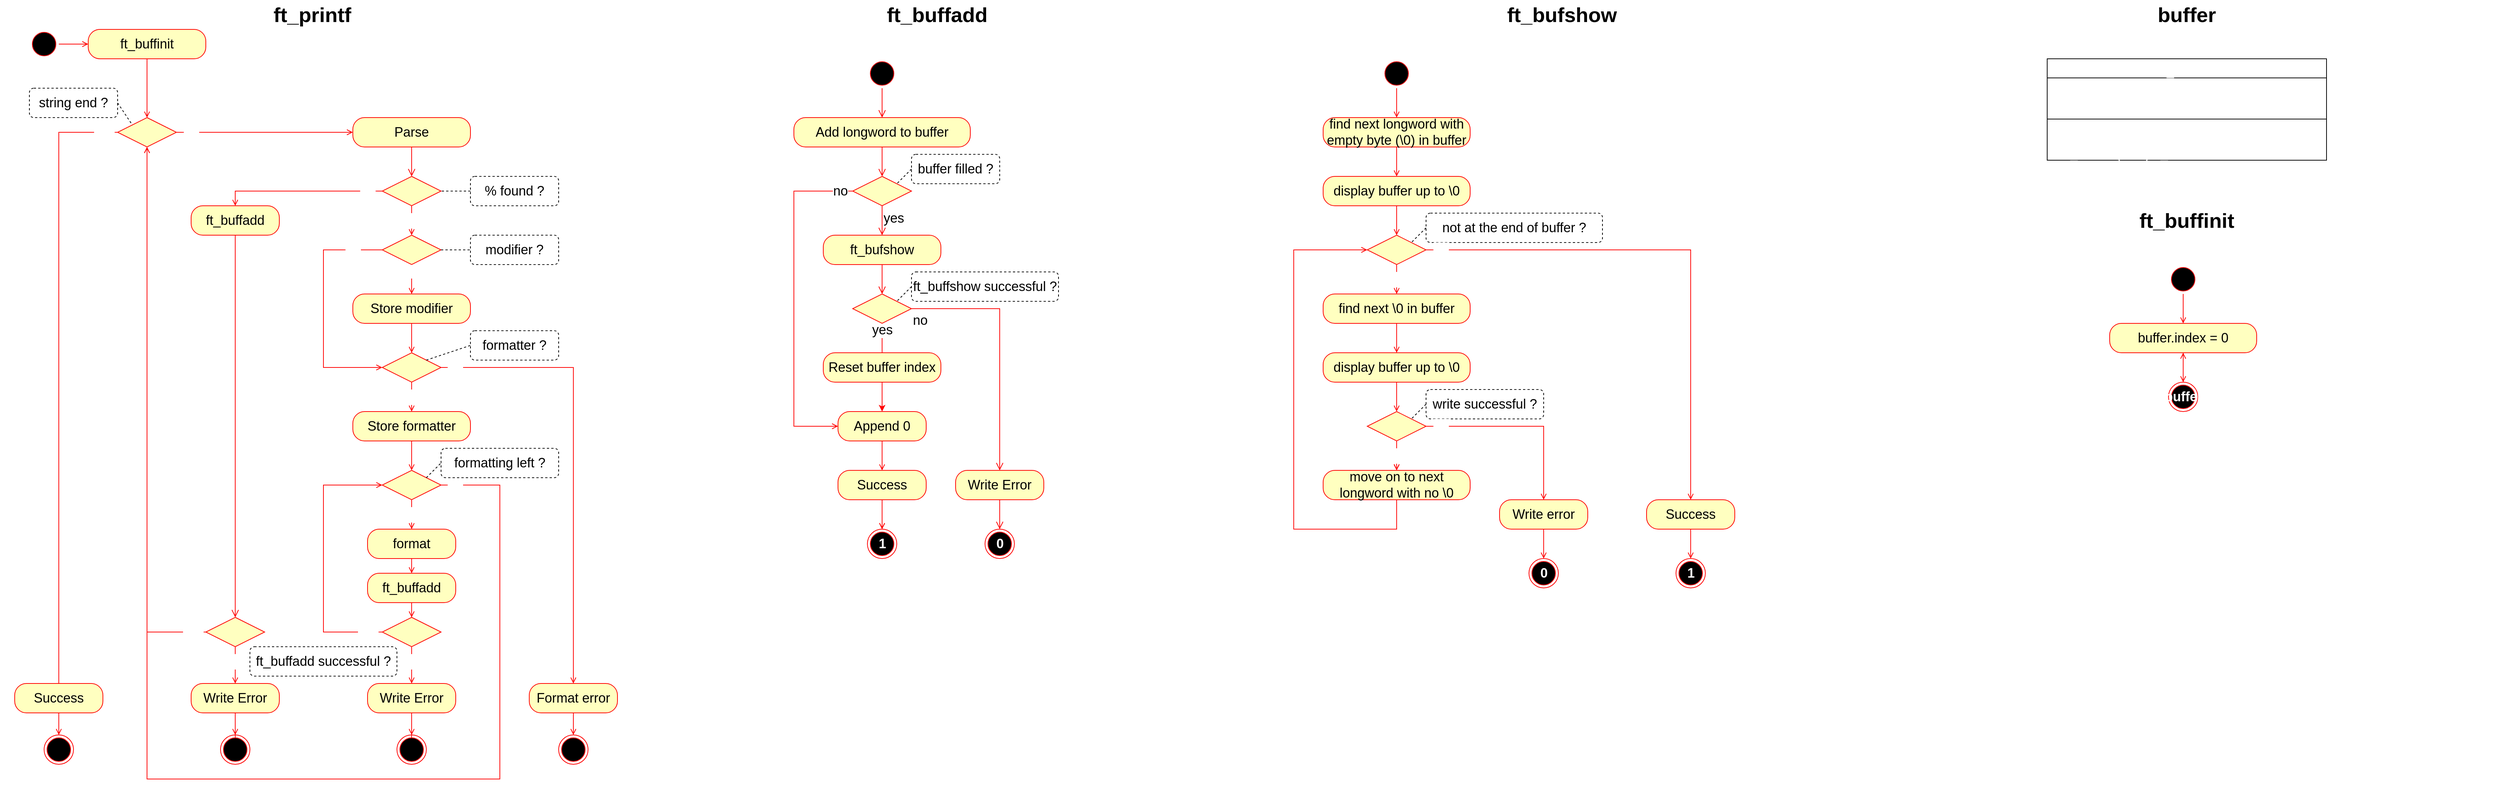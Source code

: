 <mxfile version="20.6.0" type="device"><diagram id="y9JXNTpWtpBgKSU2-rQh" name="Page-1"><mxGraphModel dx="1192" dy="599" grid="1" gridSize="10" guides="1" tooltips="1" connect="1" arrows="1" fold="1" page="1" pageScale="1" pageWidth="850" pageHeight="1100" math="0" shadow="0"><root><mxCell id="0"/><mxCell id="1" parent="0"/><mxCell id="FxN2VmM9aET1OtkcwwL9-2" value="ft_printf" style="text;html=1;strokeColor=none;fillColor=none;align=center;verticalAlign=middle;whiteSpace=wrap;rounded=0;fontSize=28;spacing=2;fontStyle=1" vertex="1" parent="1"><mxGeometry width="850" height="40" as="geometry"/></mxCell><mxCell id="FxN2VmM9aET1OtkcwwL9-257" style="edgeStyle=orthogonalEdgeStyle;rounded=0;sketch=0;orthogonalLoop=1;jettySize=auto;html=1;entryX=0;entryY=0.5;entryDx=0;entryDy=0;strokeColor=#FF0000;fontFamily=Helvetica;fontSize=18;fontColor=#FFFFFF;startArrow=none;startFill=0;endArrow=open;endFill=0;" edge="1" parent="1" source="FxN2VmM9aET1OtkcwwL9-6" target="FxN2VmM9aET1OtkcwwL9-256"><mxGeometry relative="1" as="geometry"/></mxCell><mxCell id="FxN2VmM9aET1OtkcwwL9-6" value="" style="ellipse;html=1;shape=startState;fillColor=#000000;strokeColor=#ff0000;fontSize=18;" vertex="1" parent="1"><mxGeometry x="40" y="40" width="40" height="40" as="geometry"/></mxCell><mxCell id="FxN2VmM9aET1OtkcwwL9-13" value="Parse" style="rounded=1;whiteSpace=wrap;html=1;arcSize=40;fontColor=#000000;fillColor=#ffffc0;strokeColor=#ff0000;fontSize=18;" vertex="1" parent="1"><mxGeometry x="480" y="160" width="160" height="40" as="geometry"/></mxCell><mxCell id="FxN2VmM9aET1OtkcwwL9-14" value="" style="edgeStyle=orthogonalEdgeStyle;html=1;verticalAlign=bottom;endArrow=open;endSize=8;strokeColor=#ff0000;rounded=0;fontSize=18;entryX=0.5;entryY=0;entryDx=0;entryDy=0;" edge="1" source="FxN2VmM9aET1OtkcwwL9-13" parent="1" target="FxN2VmM9aET1OtkcwwL9-15"><mxGeometry relative="1" as="geometry"><mxPoint x="380" y="260" as="targetPoint"/></mxGeometry></mxCell><mxCell id="FxN2VmM9aET1OtkcwwL9-221" value="yes" style="edgeStyle=orthogonalEdgeStyle;rounded=0;sketch=0;orthogonalLoop=1;jettySize=auto;html=1;exitX=0.5;exitY=1;exitDx=0;exitDy=0;entryX=0.5;entryY=0;entryDx=0;entryDy=0;strokeColor=#FF0000;fontFamily=Helvetica;fontSize=18;fontColor=#FFFFFF;startArrow=none;startFill=0;endArrow=open;endFill=0;" edge="1" parent="1" source="FxN2VmM9aET1OtkcwwL9-15" target="FxN2VmM9aET1OtkcwwL9-22"><mxGeometry relative="1" as="geometry"/></mxCell><mxCell id="FxN2VmM9aET1OtkcwwL9-235" value="no" style="edgeStyle=orthogonalEdgeStyle;rounded=0;sketch=0;orthogonalLoop=1;jettySize=auto;html=1;entryX=0.5;entryY=0;entryDx=0;entryDy=0;strokeColor=#FF0000;fontFamily=Helvetica;fontSize=18;fontColor=#FFFFFF;startArrow=none;startFill=0;endArrow=open;endFill=0;" edge="1" parent="1" source="FxN2VmM9aET1OtkcwwL9-15" target="FxN2VmM9aET1OtkcwwL9-232"><mxGeometry x="-0.818" relative="1" as="geometry"><mxPoint as="offset"/></mxGeometry></mxCell><mxCell id="FxN2VmM9aET1OtkcwwL9-15" value="" style="rhombus;whiteSpace=wrap;html=1;fillColor=#ffffc0;strokeColor=#ff0000;fontSize=18;" vertex="1" parent="1"><mxGeometry x="520" y="240" width="80" height="40" as="geometry"/></mxCell><mxCell id="FxN2VmM9aET1OtkcwwL9-146" style="orthogonalLoop=1;jettySize=auto;html=1;fontSize=18;startArrow=none;startFill=0;endArrow=none;endFill=0;sketch=0;rounded=0;exitX=0;exitY=0.5;exitDx=0;exitDy=0;dashed=1;" edge="1" parent="1" source="FxN2VmM9aET1OtkcwwL9-18" target="FxN2VmM9aET1OtkcwwL9-15"><mxGeometry relative="1" as="geometry"><mxPoint x="640" y="260" as="sourcePoint"/></mxGeometry></mxCell><mxCell id="FxN2VmM9aET1OtkcwwL9-18" value="% found ?" style="text;html=1;strokeColor=default;fillColor=none;align=center;verticalAlign=middle;whiteSpace=wrap;rounded=1;fontSize=18;dashed=1;" vertex="1" parent="1"><mxGeometry x="640" y="240" width="120" height="40" as="geometry"/></mxCell><mxCell id="FxN2VmM9aET1OtkcwwL9-219" value="yes" style="edgeStyle=orthogonalEdgeStyle;rounded=0;sketch=0;orthogonalLoop=1;jettySize=auto;html=1;exitX=0.5;exitY=1;exitDx=0;exitDy=0;entryX=0.5;entryY=0;entryDx=0;entryDy=0;strokeColor=#FF0000;fontFamily=Helvetica;fontSize=18;fontColor=#FFFFFF;startArrow=none;startFill=0;endArrow=open;endFill=0;" edge="1" parent="1" source="FxN2VmM9aET1OtkcwwL9-22" target="FxN2VmM9aET1OtkcwwL9-303"><mxGeometry x="-0.6" relative="1" as="geometry"><Array as="points"/><mxPoint as="offset"/></mxGeometry></mxCell><mxCell id="FxN2VmM9aET1OtkcwwL9-314" value="no" style="edgeStyle=orthogonalEdgeStyle;rounded=0;sketch=0;orthogonalLoop=1;jettySize=auto;html=1;exitX=0;exitY=0.5;exitDx=0;exitDy=0;entryX=0;entryY=0.5;entryDx=0;entryDy=0;strokeColor=#FF0000;fontFamily=Helvetica;fontSize=18;fontColor=#FFFFFF;startArrow=none;startFill=0;endArrow=open;endFill=0;" edge="1" parent="1" source="FxN2VmM9aET1OtkcwwL9-22" target="FxN2VmM9aET1OtkcwwL9-27"><mxGeometry x="-0.75" relative="1" as="geometry"><Array as="points"><mxPoint x="440" y="340"/><mxPoint x="440" y="500"/></Array><mxPoint as="offset"/></mxGeometry></mxCell><mxCell id="FxN2VmM9aET1OtkcwwL9-22" value="" style="rhombus;whiteSpace=wrap;html=1;fillColor=#ffffc0;strokeColor=#ff0000;fontSize=18;" vertex="1" parent="1"><mxGeometry x="520" y="320" width="80" height="40" as="geometry"/></mxCell><mxCell id="FxN2VmM9aET1OtkcwwL9-25" value="modifier ?" style="text;html=1;strokeColor=default;fillColor=none;align=center;verticalAlign=middle;whiteSpace=wrap;rounded=1;fontSize=18;dashed=1;" vertex="1" parent="1"><mxGeometry x="640" y="320" width="120" height="40" as="geometry"/></mxCell><mxCell id="FxN2VmM9aET1OtkcwwL9-26" value="formatter ?" style="text;html=1;strokeColor=default;fillColor=none;align=center;verticalAlign=middle;whiteSpace=wrap;rounded=1;fontSize=18;dashed=1;" vertex="1" parent="1"><mxGeometry x="640" y="450" width="120" height="40" as="geometry"/></mxCell><mxCell id="FxN2VmM9aET1OtkcwwL9-217" value="no" style="edgeStyle=orthogonalEdgeStyle;rounded=0;sketch=0;orthogonalLoop=1;jettySize=auto;html=1;entryX=0.5;entryY=0;entryDx=0;entryDy=0;strokeColor=#FF0000;fontFamily=Helvetica;fontSize=18;fontColor=#FFFFFF;startArrow=none;startFill=0;endArrow=open;endFill=0;" edge="1" parent="1" source="FxN2VmM9aET1OtkcwwL9-27" target="FxN2VmM9aET1OtkcwwL9-59"><mxGeometry x="-0.937" relative="1" as="geometry"><mxPoint as="offset"/></mxGeometry></mxCell><mxCell id="FxN2VmM9aET1OtkcwwL9-312" value="yes" style="edgeStyle=orthogonalEdgeStyle;rounded=0;sketch=0;orthogonalLoop=1;jettySize=auto;html=1;exitX=0.5;exitY=1;exitDx=0;exitDy=0;entryX=0.5;entryY=0;entryDx=0;entryDy=0;strokeColor=#FF0000;fontFamily=Helvetica;fontSize=18;fontColor=#FFFFFF;startArrow=none;startFill=0;endArrow=open;endFill=0;" edge="1" parent="1" source="FxN2VmM9aET1OtkcwwL9-27" target="FxN2VmM9aET1OtkcwwL9-311"><mxGeometry relative="1" as="geometry"/></mxCell><mxCell id="FxN2VmM9aET1OtkcwwL9-27" value="" style="rhombus;whiteSpace=wrap;html=1;fillColor=#ffffc0;strokeColor=#ff0000;fontSize=18;" vertex="1" parent="1"><mxGeometry x="520" y="480" width="80" height="40" as="geometry"/></mxCell><mxCell id="FxN2VmM9aET1OtkcwwL9-244" style="edgeStyle=orthogonalEdgeStyle;rounded=0;sketch=0;orthogonalLoop=1;jettySize=auto;html=1;entryX=0.5;entryY=0;entryDx=0;entryDy=0;strokeColor=#FF0000;fontFamily=Helvetica;fontSize=18;fontColor=#FFFFFF;startArrow=none;startFill=0;endArrow=open;endFill=0;" edge="1" parent="1" source="FxN2VmM9aET1OtkcwwL9-59" target="FxN2VmM9aET1OtkcwwL9-138"><mxGeometry relative="1" as="geometry"/></mxCell><mxCell id="FxN2VmM9aET1OtkcwwL9-59" value="Format error" style="rounded=1;whiteSpace=wrap;html=1;arcSize=40;fontColor=#000000;fillColor=#ffffc0;strokeColor=#ff0000;fontSize=18;" vertex="1" parent="1"><mxGeometry x="720" y="930" width="120" height="40" as="geometry"/></mxCell><mxCell id="FxN2VmM9aET1OtkcwwL9-222" value="no" style="edgeStyle=orthogonalEdgeStyle;rounded=0;sketch=0;orthogonalLoop=1;jettySize=auto;html=1;exitX=1;exitY=0.5;exitDx=0;exitDy=0;entryX=0;entryY=0.5;entryDx=0;entryDy=0;strokeColor=#FF0000;fontFamily=Helvetica;fontSize=18;fontColor=#FFFFFF;startArrow=none;startFill=0;endArrow=open;endFill=0;" edge="1" parent="1" source="FxN2VmM9aET1OtkcwwL9-78" target="FxN2VmM9aET1OtkcwwL9-13"><mxGeometry x="-0.833" relative="1" as="geometry"><mxPoint as="offset"/></mxGeometry></mxCell><mxCell id="FxN2VmM9aET1OtkcwwL9-78" value="" style="rhombus;whiteSpace=wrap;html=1;fillColor=#ffffc0;strokeColor=#ff0000;fontSize=18;" vertex="1" parent="1"><mxGeometry x="160" y="160" width="80" height="40" as="geometry"/></mxCell><mxCell id="FxN2VmM9aET1OtkcwwL9-155" style="edgeStyle=none;rounded=0;sketch=0;orthogonalLoop=1;jettySize=auto;html=1;exitX=1;exitY=0.5;exitDx=0;exitDy=0;entryX=0;entryY=0;entryDx=0;entryDy=0;dashed=1;fontSize=18;startArrow=none;startFill=0;endArrow=none;endFill=0;" edge="1" parent="1" source="FxN2VmM9aET1OtkcwwL9-81" target="FxN2VmM9aET1OtkcwwL9-78"><mxGeometry relative="1" as="geometry"/></mxCell><mxCell id="FxN2VmM9aET1OtkcwwL9-81" value="string end ?" style="text;html=1;strokeColor=default;fillColor=none;align=center;verticalAlign=middle;whiteSpace=wrap;rounded=1;fontSize=18;dashed=1;" vertex="1" parent="1"><mxGeometry x="40" y="120" width="120" height="40" as="geometry"/></mxCell><mxCell id="FxN2VmM9aET1OtkcwwL9-138" value="" style="ellipse;html=1;shape=endState;fillColor=#000000;strokeColor=#ff0000;fontSize=18;" vertex="1" parent="1"><mxGeometry x="760" y="1000" width="40" height="40" as="geometry"/></mxCell><mxCell id="FxN2VmM9aET1OtkcwwL9-142" value="" style="ellipse;html=1;shape=endState;fillColor=#000000;strokeColor=#ff0000;fontSize=18;" vertex="1" parent="1"><mxGeometry x="60" y="1000" width="40" height="40" as="geometry"/></mxCell><mxCell id="FxN2VmM9aET1OtkcwwL9-147" style="orthogonalLoop=1;jettySize=auto;html=1;fontSize=18;startArrow=none;startFill=0;endArrow=none;endFill=0;sketch=0;rounded=0;exitX=1;exitY=0.5;exitDx=0;exitDy=0;dashed=1;entryX=0;entryY=0.5;entryDx=0;entryDy=0;" edge="1" parent="1" source="FxN2VmM9aET1OtkcwwL9-22" target="FxN2VmM9aET1OtkcwwL9-25"><mxGeometry relative="1" as="geometry"><mxPoint x="650" y="270" as="sourcePoint"/><mxPoint x="610" y="270" as="targetPoint"/></mxGeometry></mxCell><mxCell id="FxN2VmM9aET1OtkcwwL9-148" style="orthogonalLoop=1;jettySize=auto;html=1;fontSize=18;startArrow=none;startFill=0;endArrow=none;endFill=0;sketch=0;rounded=0;exitX=1;exitY=0;exitDx=0;exitDy=0;dashed=1;entryX=0;entryY=0.5;entryDx=0;entryDy=0;" edge="1" parent="1" source="FxN2VmM9aET1OtkcwwL9-27" target="FxN2VmM9aET1OtkcwwL9-26"><mxGeometry relative="1" as="geometry"><mxPoint x="530" y="350" as="sourcePoint"/><mxPoint x="490" y="350" as="targetPoint"/></mxGeometry></mxCell><mxCell id="FxN2VmM9aET1OtkcwwL9-158" value="buffer filled ?" style="text;html=1;strokeColor=default;fillColor=none;align=center;verticalAlign=middle;whiteSpace=wrap;rounded=1;fontSize=18;dashed=1;" vertex="1" parent="1"><mxGeometry x="1240" y="210" width="120" height="40" as="geometry"/></mxCell><mxCell id="FxN2VmM9aET1OtkcwwL9-159" value="Add longword to buffer" style="rounded=1;whiteSpace=wrap;html=1;arcSize=40;fontColor=#000000;fillColor=#ffffc0;strokeColor=#ff0000;fontSize=18;" vertex="1" parent="1"><mxGeometry x="1080" y="160" width="240" height="40" as="geometry"/></mxCell><mxCell id="FxN2VmM9aET1OtkcwwL9-160" value="" style="edgeStyle=orthogonalEdgeStyle;html=1;verticalAlign=bottom;endArrow=open;endSize=8;strokeColor=#ff0000;rounded=0;fontSize=18;entryX=0.5;entryY=0;entryDx=0;entryDy=0;" edge="1" parent="1" source="FxN2VmM9aET1OtkcwwL9-159" target="FxN2VmM9aET1OtkcwwL9-161"><mxGeometry relative="1" as="geometry"><mxPoint x="1440" y="480" as="targetPoint"/></mxGeometry></mxCell><mxCell id="FxN2VmM9aET1OtkcwwL9-161" value="" style="rhombus;whiteSpace=wrap;html=1;fillColor=#ffffc0;strokeColor=#ff0000;fontSize=18;" vertex="1" parent="1"><mxGeometry x="1160" y="240" width="80" height="40" as="geometry"/></mxCell><mxCell id="FxN2VmM9aET1OtkcwwL9-163" value="yes" style="edgeStyle=orthogonalEdgeStyle;html=1;align=left;verticalAlign=top;endArrow=open;endSize=8;strokeColor=#ff0000;rounded=0;fontSize=18;entryX=0.5;entryY=0;entryDx=0;entryDy=0;" edge="1" parent="1" source="FxN2VmM9aET1OtkcwwL9-161" target="FxN2VmM9aET1OtkcwwL9-164"><mxGeometry x="-1" relative="1" as="geometry"><mxPoint x="1410" y="550" as="targetPoint"/><mxPoint as="offset"/></mxGeometry></mxCell><mxCell id="FxN2VmM9aET1OtkcwwL9-164" value="ft_bufshow" style="rounded=1;whiteSpace=wrap;html=1;arcSize=40;fontColor=#000000;fillColor=#ffffc0;strokeColor=#ff0000;fontSize=18;" vertex="1" parent="1"><mxGeometry x="1120" y="320" width="160" height="40" as="geometry"/></mxCell><mxCell id="FxN2VmM9aET1OtkcwwL9-165" value="" style="edgeStyle=orthogonalEdgeStyle;html=1;verticalAlign=bottom;endArrow=open;endSize=8;strokeColor=#ff0000;rounded=0;fontSize=18;entryX=0.5;entryY=0;entryDx=0;entryDy=0;" edge="1" parent="1" source="FxN2VmM9aET1OtkcwwL9-164" target="FxN2VmM9aET1OtkcwwL9-166"><mxGeometry relative="1" as="geometry"><mxPoint x="1280" y="680" as="targetPoint"/></mxGeometry></mxCell><mxCell id="FxN2VmM9aET1OtkcwwL9-190" style="edgeStyle=none;rounded=0;sketch=0;orthogonalLoop=1;jettySize=auto;html=1;dashed=1;fontSize=18;startArrow=none;startFill=0;endArrow=none;endFill=0;" edge="1" parent="1" source="FxN2VmM9aET1OtkcwwL9-166"><mxGeometry relative="1" as="geometry"><mxPoint x="1200" y="450" as="targetPoint"/></mxGeometry></mxCell><mxCell id="FxN2VmM9aET1OtkcwwL9-192" value="yes" style="edgeStyle=orthogonalEdgeStyle;rounded=0;sketch=0;orthogonalLoop=1;jettySize=auto;html=1;entryX=0.5;entryY=0;entryDx=0;entryDy=0;fontSize=18;startArrow=none;startFill=0;endArrow=classic;endFill=1;strokeColor=#FF0000;" edge="1" parent="1" source="FxN2VmM9aET1OtkcwwL9-166" target="FxN2VmM9aET1OtkcwwL9-300"><mxGeometry x="-0.846" relative="1" as="geometry"><mxPoint as="offset"/></mxGeometry></mxCell><mxCell id="FxN2VmM9aET1OtkcwwL9-166" value="" style="rhombus;whiteSpace=wrap;html=1;fillColor=#ffffc0;strokeColor=#ff0000;fontSize=18;" vertex="1" parent="1"><mxGeometry x="1160" y="400" width="80" height="40" as="geometry"/></mxCell><mxCell id="FxN2VmM9aET1OtkcwwL9-167" value="no" style="edgeStyle=orthogonalEdgeStyle;html=1;align=left;verticalAlign=bottom;endArrow=open;endSize=8;strokeColor=#FF0000;rounded=0;fontSize=18;entryX=0.5;entryY=0;entryDx=0;entryDy=0;" edge="1" parent="1" source="FxN2VmM9aET1OtkcwwL9-166" target="FxN2VmM9aET1OtkcwwL9-171"><mxGeometry x="-0.999" y="-30" relative="1" as="geometry"><mxPoint x="1400" y="360" as="targetPoint"/><mxPoint as="offset"/></mxGeometry></mxCell><mxCell id="FxN2VmM9aET1OtkcwwL9-188" style="edgeStyle=none;rounded=0;sketch=0;orthogonalLoop=1;jettySize=auto;html=1;entryX=1;entryY=0;entryDx=0;entryDy=0;dashed=1;fontSize=18;startArrow=none;startFill=0;endArrow=none;endFill=0;exitX=0;exitY=0.5;exitDx=0;exitDy=0;" edge="1" parent="1" source="FxN2VmM9aET1OtkcwwL9-169" target="FxN2VmM9aET1OtkcwwL9-166"><mxGeometry relative="1" as="geometry"/></mxCell><mxCell id="FxN2VmM9aET1OtkcwwL9-169" value="ft_buffshow successful ?" style="text;html=1;strokeColor=default;fillColor=none;align=center;verticalAlign=middle;whiteSpace=wrap;rounded=1;fontSize=18;dashed=1;" vertex="1" parent="1"><mxGeometry x="1240" y="370" width="200" height="40" as="geometry"/></mxCell><mxCell id="FxN2VmM9aET1OtkcwwL9-170" value="&lt;font color=&quot;#ffffff&quot;&gt;&lt;b&gt;0&lt;/b&gt;&lt;/font&gt;" style="ellipse;html=1;shape=endState;fillColor=#000000;strokeColor=#ff0000;fontSize=18;" vertex="1" parent="1"><mxGeometry x="1340" y="720" width="40" height="40" as="geometry"/></mxCell><mxCell id="FxN2VmM9aET1OtkcwwL9-171" value="Write Error" style="rounded=1;whiteSpace=wrap;html=1;arcSize=40;fontColor=#000000;fillColor=#ffffc0;strokeColor=#ff0000;fontSize=18;" vertex="1" parent="1"><mxGeometry x="1300" y="640" width="120" height="40" as="geometry"/></mxCell><mxCell id="FxN2VmM9aET1OtkcwwL9-172" value="" style="edgeStyle=orthogonalEdgeStyle;html=1;verticalAlign=bottom;endArrow=open;endSize=8;strokeColor=#ff0000;rounded=0;fontSize=18;entryX=0.5;entryY=0;entryDx=0;entryDy=0;" edge="1" parent="1" source="FxN2VmM9aET1OtkcwwL9-171" target="FxN2VmM9aET1OtkcwwL9-170"><mxGeometry relative="1" as="geometry"><mxPoint x="1460" y="720" as="targetPoint"/></mxGeometry></mxCell><mxCell id="FxN2VmM9aET1OtkcwwL9-173" style="orthogonalLoop=1;jettySize=auto;html=1;fontSize=18;startArrow=none;startFill=0;endArrow=none;endFill=0;sketch=0;rounded=0;exitX=0;exitY=0.5;exitDx=0;exitDy=0;dashed=1;entryX=1;entryY=0;entryDx=0;entryDy=0;" edge="1" parent="1" source="FxN2VmM9aET1OtkcwwL9-158" target="FxN2VmM9aET1OtkcwwL9-161"><mxGeometry relative="1" as="geometry"><mxPoint x="2170" y="430" as="sourcePoint"/><mxPoint x="2130" y="430" as="targetPoint"/></mxGeometry></mxCell><mxCell id="FxN2VmM9aET1OtkcwwL9-175" value="ft_buffadd" style="text;html=1;strokeColor=none;fillColor=none;align=center;verticalAlign=middle;whiteSpace=wrap;rounded=0;fontSize=28;spacing=2;fontStyle=1" vertex="1" parent="1"><mxGeometry x="850" width="850" height="40" as="geometry"/></mxCell><mxCell id="FxN2VmM9aET1OtkcwwL9-177" value="" style="ellipse;html=1;shape=startState;fillColor=#000000;strokeColor=#ff0000;rounded=1;fontSize=18;" vertex="1" parent="1"><mxGeometry x="1180" y="80" width="40" height="40" as="geometry"/></mxCell><mxCell id="FxN2VmM9aET1OtkcwwL9-178" value="" style="edgeStyle=orthogonalEdgeStyle;html=1;verticalAlign=bottom;endArrow=open;endSize=8;strokeColor=#ff0000;rounded=0;sketch=0;fontSize=18;exitX=0.5;exitY=1;exitDx=0;exitDy=0;entryX=0.5;entryY=0;entryDx=0;entryDy=0;" edge="1" source="FxN2VmM9aET1OtkcwwL9-177" parent="1" target="FxN2VmM9aET1OtkcwwL9-159"><mxGeometry relative="1" as="geometry"><mxPoint x="1240.0" y="170" as="targetPoint"/><mxPoint x="1240.0" y="130" as="sourcePoint"/></mxGeometry></mxCell><mxCell id="FxN2VmM9aET1OtkcwwL9-191" value="1" style="ellipse;html=1;shape=endState;fillColor=#000000;strokeColor=#ff0000;fontSize=18;fontColor=#FFFFFF;labelBackgroundColor=none;fontFamily=Helvetica;fontStyle=1" vertex="1" parent="1"><mxGeometry x="1180" y="720" width="40" height="40" as="geometry"/></mxCell><mxCell id="FxN2VmM9aET1OtkcwwL9-224" value="yes" style="edgeStyle=orthogonalEdgeStyle;rounded=0;sketch=0;orthogonalLoop=1;jettySize=auto;html=1;strokeColor=#FF0000;fontFamily=Helvetica;fontSize=18;fontColor=#FFFFFF;startArrow=none;startFill=0;endArrow=open;endFill=0;" edge="1" parent="1" source="FxN2VmM9aET1OtkcwwL9-195"><mxGeometry relative="1" as="geometry"><mxPoint x="560" y="720" as="targetPoint"/></mxGeometry></mxCell><mxCell id="FxN2VmM9aET1OtkcwwL9-251" value="no" style="edgeStyle=orthogonalEdgeStyle;rounded=0;sketch=0;orthogonalLoop=1;jettySize=auto;html=1;exitX=1;exitY=0.5;exitDx=0;exitDy=0;entryX=0.5;entryY=1;entryDx=0;entryDy=0;strokeColor=#FF0000;fontFamily=Helvetica;fontSize=18;fontColor=#FFFFFF;startArrow=none;startFill=0;endArrow=open;endFill=0;" edge="1" parent="1" source="FxN2VmM9aET1OtkcwwL9-195" target="FxN2VmM9aET1OtkcwwL9-78"><mxGeometry x="-0.979" relative="1" as="geometry"><Array as="points"><mxPoint x="680" y="660"/><mxPoint x="680" y="1060"/><mxPoint x="200" y="1060"/></Array><mxPoint as="offset"/></mxGeometry></mxCell><mxCell id="FxN2VmM9aET1OtkcwwL9-195" value="" style="rhombus;whiteSpace=wrap;html=1;fillColor=#ffffc0;strokeColor=#ff0000;rounded=0;labelBackgroundColor=none;fontFamily=Helvetica;fontSize=18;fontColor=#FFFFFF;" vertex="1" parent="1"><mxGeometry x="520" y="640" width="80" height="40" as="geometry"/></mxCell><mxCell id="FxN2VmM9aET1OtkcwwL9-198" value="formatting left ?" style="text;html=1;strokeColor=default;fillColor=none;align=center;verticalAlign=middle;whiteSpace=wrap;rounded=1;fontSize=18;dashed=1;" vertex="1" parent="1"><mxGeometry x="600" y="610" width="160" height="40" as="geometry"/></mxCell><mxCell id="FxN2VmM9aET1OtkcwwL9-247" style="edgeStyle=orthogonalEdgeStyle;rounded=0;sketch=0;orthogonalLoop=1;jettySize=auto;html=1;entryX=0.5;entryY=0;entryDx=0;entryDy=0;strokeColor=#FF0000;fontFamily=Helvetica;fontSize=18;fontColor=#FFFFFF;startArrow=none;startFill=0;endArrow=open;endFill=0;" edge="1" parent="1" source="FxN2VmM9aET1OtkcwwL9-201" target="FxN2VmM9aET1OtkcwwL9-245"><mxGeometry relative="1" as="geometry"/></mxCell><mxCell id="FxN2VmM9aET1OtkcwwL9-201" value="ft_buffadd" style="rounded=1;whiteSpace=wrap;html=1;arcSize=40;fontColor=#000000;fillColor=#ffffc0;strokeColor=#ff0000;labelBackgroundColor=none;fontFamily=Helvetica;fontSize=18;" vertex="1" parent="1"><mxGeometry x="500" y="780" width="120" height="40" as="geometry"/></mxCell><mxCell id="FxN2VmM9aET1OtkcwwL9-252" style="rounded=0;sketch=0;orthogonalLoop=1;jettySize=auto;html=1;exitX=0.25;exitY=0;exitDx=0;exitDy=0;entryX=1;entryY=1;entryDx=0;entryDy=0;strokeColor=#FFFFFF;fontFamily=Helvetica;fontSize=18;fontColor=#FFFFFF;startArrow=none;startFill=0;endArrow=none;endFill=0;dashed=1;" edge="1" parent="1" source="FxN2VmM9aET1OtkcwwL9-204" target="FxN2VmM9aET1OtkcwwL9-234"><mxGeometry relative="1" as="geometry"><mxPoint x="340" y="910" as="targetPoint"/></mxGeometry></mxCell><mxCell id="FxN2VmM9aET1OtkcwwL9-253" style="edgeStyle=none;rounded=0;sketch=0;orthogonalLoop=1;jettySize=auto;html=1;exitX=0.75;exitY=0;exitDx=0;exitDy=0;entryX=0;entryY=1;entryDx=0;entryDy=0;dashed=1;strokeColor=#FFFFFF;fontFamily=Helvetica;fontSize=18;fontColor=#FFFFFF;startArrow=none;startFill=0;endArrow=none;endFill=0;" edge="1" parent="1" source="FxN2VmM9aET1OtkcwwL9-204" target="FxN2VmM9aET1OtkcwwL9-245"><mxGeometry relative="1" as="geometry"/></mxCell><mxCell id="FxN2VmM9aET1OtkcwwL9-204" value="ft_buffadd successful ?" style="text;html=1;strokeColor=default;fillColor=none;align=center;verticalAlign=middle;whiteSpace=wrap;rounded=1;fontSize=18;dashed=1;" vertex="1" parent="1"><mxGeometry x="340" y="880" width="200" height="40" as="geometry"/></mxCell><mxCell id="FxN2VmM9aET1OtkcwwL9-232" value="ft_buffadd" style="rounded=1;whiteSpace=wrap;html=1;arcSize=40;fontColor=#000000;fillColor=#ffffc0;strokeColor=#ff0000;labelBackgroundColor=none;fontFamily=Helvetica;fontSize=18;" vertex="1" parent="1"><mxGeometry x="260" y="280" width="120" height="40" as="geometry"/></mxCell><mxCell id="FxN2VmM9aET1OtkcwwL9-233" value="" style="edgeStyle=orthogonalEdgeStyle;html=1;verticalAlign=bottom;endArrow=open;endSize=8;strokeColor=#ff0000;rounded=0;sketch=0;fontFamily=Helvetica;fontSize=18;fontColor=#FFFFFF;" edge="1" source="FxN2VmM9aET1OtkcwwL9-232" target="FxN2VmM9aET1OtkcwwL9-234" parent="1"><mxGeometry relative="1" as="geometry"><mxPoint x="300" y="640" as="targetPoint"/></mxGeometry></mxCell><mxCell id="FxN2VmM9aET1OtkcwwL9-236" style="edgeStyle=orthogonalEdgeStyle;rounded=0;sketch=0;orthogonalLoop=1;jettySize=auto;html=1;entryX=0.5;entryY=1;entryDx=0;entryDy=0;strokeColor=#FF0000;fontFamily=Helvetica;fontSize=18;fontColor=#FFFFFF;startArrow=none;startFill=0;endArrow=open;endFill=0;exitX=0;exitY=0.5;exitDx=0;exitDy=0;" edge="1" parent="1" source="FxN2VmM9aET1OtkcwwL9-234" target="FxN2VmM9aET1OtkcwwL9-78"><mxGeometry relative="1" as="geometry"><Array as="points"><mxPoint x="200" y="860"/></Array></mxGeometry></mxCell><mxCell id="FxN2VmM9aET1OtkcwwL9-239" value="yes" style="edgeLabel;html=1;align=center;verticalAlign=middle;resizable=0;points=[];fontSize=18;fontFamily=Helvetica;fontColor=#FFFFFF;" vertex="1" connectable="0" parent="FxN2VmM9aET1OtkcwwL9-236"><mxGeometry x="-0.925" y="-2" relative="1" as="geometry"><mxPoint x="9" y="2" as="offset"/></mxGeometry></mxCell><mxCell id="FxN2VmM9aET1OtkcwwL9-241" value="no" style="edgeStyle=orthogonalEdgeStyle;rounded=0;sketch=0;orthogonalLoop=1;jettySize=auto;html=1;entryX=0.5;entryY=0;entryDx=0;entryDy=0;strokeColor=#FF0000;fontFamily=Helvetica;fontSize=18;fontColor=#FFFFFF;startArrow=none;startFill=0;endArrow=open;endFill=0;exitX=0.5;exitY=1;exitDx=0;exitDy=0;" edge="1" parent="1" source="FxN2VmM9aET1OtkcwwL9-242" target="FxN2VmM9aET1OtkcwwL9-240"><mxGeometry x="-0.8" relative="1" as="geometry"><Array as="points"><mxPoint x="320" y="1020"/><mxPoint x="320" y="1020"/></Array><mxPoint as="offset"/></mxGeometry></mxCell><mxCell id="FxN2VmM9aET1OtkcwwL9-234" value="" style="rhombus;whiteSpace=wrap;html=1;fillColor=#ffffc0;strokeColor=#ff0000;rounded=0;labelBackgroundColor=none;fontFamily=Helvetica;fontSize=18;fontColor=#FFFFFF;" vertex="1" parent="1"><mxGeometry x="280" y="840" width="80" height="40" as="geometry"/></mxCell><mxCell id="FxN2VmM9aET1OtkcwwL9-243" style="edgeStyle=orthogonalEdgeStyle;rounded=0;sketch=0;orthogonalLoop=1;jettySize=auto;html=1;entryX=0.5;entryY=0;entryDx=0;entryDy=0;strokeColor=#FF0000;fontFamily=Helvetica;fontSize=18;fontColor=#FFFFFF;startArrow=none;startFill=0;endArrow=open;endFill=0;" edge="1" parent="1" source="FxN2VmM9aET1OtkcwwL9-240" target="FxN2VmM9aET1OtkcwwL9-242"><mxGeometry relative="1" as="geometry"/></mxCell><mxCell id="FxN2VmM9aET1OtkcwwL9-240" value="Write Error" style="rounded=1;whiteSpace=wrap;html=1;arcSize=40;fontColor=#000000;fillColor=#ffffc0;strokeColor=#ff0000;fontSize=18;" vertex="1" parent="1"><mxGeometry x="260" y="930" width="120" height="40" as="geometry"/></mxCell><mxCell id="FxN2VmM9aET1OtkcwwL9-246" value="no" style="edgeStyle=orthogonalEdgeStyle;rounded=0;sketch=0;orthogonalLoop=1;jettySize=auto;html=1;entryX=0.5;entryY=0;entryDx=0;entryDy=0;strokeColor=#FF0000;fontFamily=Helvetica;fontSize=18;fontColor=#FFFFFF;startArrow=none;startFill=0;endArrow=open;endFill=0;exitX=0.5;exitY=1;exitDx=0;exitDy=0;" edge="1" parent="1" source="FxN2VmM9aET1OtkcwwL9-316" target="FxN2VmM9aET1OtkcwwL9-315"><mxGeometry x="-0.8" relative="1" as="geometry"><Array as="points"><mxPoint x="560" y="1020"/><mxPoint x="560" y="1020"/></Array><mxPoint as="offset"/></mxGeometry></mxCell><mxCell id="FxN2VmM9aET1OtkcwwL9-250" value="yes" style="edgeStyle=orthogonalEdgeStyle;rounded=0;sketch=0;orthogonalLoop=1;jettySize=auto;html=1;strokeColor=#FF0000;fontFamily=Helvetica;fontSize=18;fontColor=#FFFFFF;startArrow=none;startFill=0;endArrow=open;endFill=0;entryX=0;entryY=0.5;entryDx=0;entryDy=0;" edge="1" parent="1" source="FxN2VmM9aET1OtkcwwL9-245" target="FxN2VmM9aET1OtkcwwL9-195"><mxGeometry x="-0.888" relative="1" as="geometry"><mxPoint x="490" y="700" as="targetPoint"/><Array as="points"><mxPoint x="440" y="860"/><mxPoint x="440" y="660"/></Array><mxPoint as="offset"/></mxGeometry></mxCell><mxCell id="FxN2VmM9aET1OtkcwwL9-245" value="" style="rhombus;whiteSpace=wrap;html=1;fillColor=#ffffc0;strokeColor=#ff0000;rounded=0;labelBackgroundColor=none;fontFamily=Helvetica;fontSize=18;fontColor=#FFFFFF;" vertex="1" parent="1"><mxGeometry x="520" y="840" width="80" height="40" as="geometry"/></mxCell><mxCell id="FxN2VmM9aET1OtkcwwL9-255" style="edgeStyle=orthogonalEdgeStyle;rounded=0;sketch=0;orthogonalLoop=1;jettySize=auto;html=1;exitX=0.5;exitY=1;exitDx=0;exitDy=0;entryX=0.5;entryY=0;entryDx=0;entryDy=0;strokeColor=#FF0000;fontFamily=Helvetica;fontSize=18;fontColor=#FFFFFF;startArrow=none;startFill=0;endArrow=open;endFill=0;" edge="1" parent="1" source="FxN2VmM9aET1OtkcwwL9-254" target="FxN2VmM9aET1OtkcwwL9-201"><mxGeometry relative="1" as="geometry"/></mxCell><mxCell id="FxN2VmM9aET1OtkcwwL9-254" value="format" style="rounded=1;whiteSpace=wrap;html=1;arcSize=40;fontColor=#000000;fillColor=#ffffc0;strokeColor=#ff0000;labelBackgroundColor=none;fontFamily=Helvetica;fontSize=18;" vertex="1" parent="1"><mxGeometry x="500" y="720" width="120" height="40" as="geometry"/></mxCell><mxCell id="FxN2VmM9aET1OtkcwwL9-258" style="edgeStyle=orthogonalEdgeStyle;rounded=0;sketch=0;orthogonalLoop=1;jettySize=auto;html=1;exitX=0.5;exitY=1;exitDx=0;exitDy=0;entryX=0.5;entryY=0;entryDx=0;entryDy=0;strokeColor=#FF0000;fontFamily=Helvetica;fontSize=18;fontColor=#FFFFFF;startArrow=none;startFill=0;endArrow=open;endFill=0;" edge="1" parent="1" source="FxN2VmM9aET1OtkcwwL9-256" target="FxN2VmM9aET1OtkcwwL9-78"><mxGeometry relative="1" as="geometry"/></mxCell><mxCell id="FxN2VmM9aET1OtkcwwL9-256" value="ft_buffinit" style="rounded=1;whiteSpace=wrap;html=1;arcSize=40;fontColor=#000000;fillColor=#ffffc0;strokeColor=#ff0000;fontSize=18;" vertex="1" parent="1"><mxGeometry x="120" y="40" width="160" height="40" as="geometry"/></mxCell><mxCell id="FxN2VmM9aET1OtkcwwL9-260" value="" style="edgeStyle=orthogonalEdgeStyle;rounded=0;sketch=0;orthogonalLoop=1;jettySize=auto;html=1;strokeColor=#FF0000;fontFamily=Helvetica;fontSize=18;fontColor=#FFFFFF;startArrow=none;startFill=0;endArrow=open;endFill=0;" edge="1" parent="1" source="FxN2VmM9aET1OtkcwwL9-259" target="FxN2VmM9aET1OtkcwwL9-191"><mxGeometry relative="1" as="geometry"/></mxCell><mxCell id="FxN2VmM9aET1OtkcwwL9-295" value="" style="edgeStyle=orthogonalEdgeStyle;rounded=0;sketch=0;orthogonalLoop=1;jettySize=auto;html=1;strokeColor=#FF0000;fontFamily=Helvetica;fontSize=18;fontColor=#FFFFFF;startArrow=none;startFill=0;endArrow=open;endFill=0;" edge="1" parent="1" source="FxN2VmM9aET1OtkcwwL9-259" target="FxN2VmM9aET1OtkcwwL9-191"><mxGeometry relative="1" as="geometry"/></mxCell><mxCell id="FxN2VmM9aET1OtkcwwL9-259" value="Success" style="rounded=1;whiteSpace=wrap;html=1;arcSize=40;fontColor=#000000;fillColor=#ffffc0;strokeColor=#ff0000;fontSize=18;" vertex="1" parent="1"><mxGeometry x="1140" y="640" width="120" height="40" as="geometry"/></mxCell><mxCell id="FxN2VmM9aET1OtkcwwL9-262" value="no" style="edgeStyle=orthogonalEdgeStyle;rounded=0;sketch=0;orthogonalLoop=1;jettySize=auto;html=1;entryX=0;entryY=0.5;entryDx=0;entryDy=0;strokeColor=#FF0000;fontSize=18;startArrow=none;startFill=0;endArrow=open;endFill=0;" edge="1" parent="1" source="FxN2VmM9aET1OtkcwwL9-161" target="FxN2VmM9aET1OtkcwwL9-300"><mxGeometry x="-0.926" relative="1" as="geometry"><mxPoint x="1240.0" y="260.0" as="sourcePoint"/><mxPoint x="1500" y="600" as="targetPoint"/><Array as="points"><mxPoint x="1080" y="260"/><mxPoint x="1080" y="580"/></Array><mxPoint as="offset"/></mxGeometry></mxCell><mxCell id="FxN2VmM9aET1OtkcwwL9-265" style="edgeStyle=orthogonalEdgeStyle;rounded=0;sketch=0;orthogonalLoop=1;jettySize=auto;html=1;exitX=0.5;exitY=1;exitDx=0;exitDy=0;entryX=0.5;entryY=0;entryDx=0;entryDy=0;strokeColor=#FF0000;fontFamily=Helvetica;fontSize=18;fontColor=#FFFFFF;startArrow=none;startFill=0;endArrow=open;endFill=0;" edge="1" parent="1" source="FxN2VmM9aET1OtkcwwL9-263" target="FxN2VmM9aET1OtkcwwL9-142"><mxGeometry relative="1" as="geometry"/></mxCell><mxCell id="FxN2VmM9aET1OtkcwwL9-263" value="Success" style="rounded=1;whiteSpace=wrap;html=1;arcSize=40;fontColor=#000000;fillColor=#ffffc0;strokeColor=#ff0000;fontSize=18;" vertex="1" parent="1"><mxGeometry x="20" y="930" width="120" height="40" as="geometry"/></mxCell><mxCell id="FxN2VmM9aET1OtkcwwL9-264" value="yes" style="edgeStyle=orthogonalEdgeStyle;rounded=0;sketch=0;orthogonalLoop=1;jettySize=auto;html=1;exitX=0;exitY=0.5;exitDx=0;exitDy=0;entryX=0.5;entryY=0;entryDx=0;entryDy=0;strokeColor=#FF0000;fontFamily=Helvetica;fontSize=18;fontColor=#FFFFFF;startArrow=none;startFill=0;endArrow=none;endFill=0;" edge="1" parent="1" source="FxN2VmM9aET1OtkcwwL9-78" target="FxN2VmM9aET1OtkcwwL9-263"><mxGeometry x="-0.954" relative="1" as="geometry"><mxPoint x="160" y="180" as="sourcePoint"/><mxPoint x="80" y="1040" as="targetPoint"/><Array as="points"/><mxPoint as="offset"/></mxGeometry></mxCell><mxCell id="FxN2VmM9aET1OtkcwwL9-266" value="ft_buffinit" style="text;html=1;strokeColor=none;fillColor=none;align=center;verticalAlign=middle;whiteSpace=wrap;rounded=0;fontSize=28;spacing=2;fontStyle=1" vertex="1" parent="1"><mxGeometry x="2550" y="280" width="850" height="40" as="geometry"/></mxCell><mxCell id="FxN2VmM9aET1OtkcwwL9-292" style="edgeStyle=orthogonalEdgeStyle;rounded=0;sketch=0;orthogonalLoop=1;jettySize=auto;html=1;entryX=0.5;entryY=0;entryDx=0;entryDy=0;strokeColor=#FF0000;fontFamily=Helvetica;fontSize=18;fontColor=#FFFFFF;startArrow=none;startFill=0;endArrow=open;endFill=0;" edge="1" parent="1" source="FxN2VmM9aET1OtkcwwL9-267" target="FxN2VmM9aET1OtkcwwL9-268"><mxGeometry relative="1" as="geometry"/></mxCell><mxCell id="FxN2VmM9aET1OtkcwwL9-267" value="" style="ellipse;html=1;shape=startState;fillColor=#000000;strokeColor=#ff0000;rounded=1;fontSize=18;" vertex="1" parent="1"><mxGeometry x="2950" y="360" width="40" height="40" as="geometry"/></mxCell><mxCell id="FxN2VmM9aET1OtkcwwL9-289" style="edgeStyle=orthogonalEdgeStyle;rounded=0;sketch=0;orthogonalLoop=1;jettySize=auto;html=1;entryX=0.5;entryY=0;entryDx=0;entryDy=0;strokeColor=#FF0000;fontFamily=Helvetica;fontSize=18;fontColor=#FFFFFF;startArrow=none;startFill=0;endArrow=open;endFill=0;" edge="1" parent="1" source="FxN2VmM9aET1OtkcwwL9-268"><mxGeometry relative="1" as="geometry"><mxPoint x="2970" y="520" as="targetPoint"/></mxGeometry></mxCell><mxCell id="FxN2VmM9aET1OtkcwwL9-268" value="buffer.index = 0" style="rounded=1;whiteSpace=wrap;html=1;arcSize=40;fontColor=#000000;fillColor=#ffffc0;strokeColor=#ff0000;fontSize=18;" vertex="1" parent="1"><mxGeometry x="2870" y="440" width="200" height="40" as="geometry"/></mxCell><mxCell id="FxN2VmM9aET1OtkcwwL9-269" value="buffer" style="text;html=1;strokeColor=none;fillColor=none;align=center;verticalAlign=middle;whiteSpace=wrap;rounded=0;fontSize=28;spacing=2;fontStyle=1" vertex="1" parent="1"><mxGeometry x="2550" width="850" height="40" as="geometry"/></mxCell><mxCell id="FxN2VmM9aET1OtkcwwL9-282" value="t_buffer" style="swimlane;fontStyle=1;align=center;verticalAlign=top;childLayout=stackLayout;horizontal=1;startSize=26;horizontalStack=0;resizeParent=1;resizeParentMax=0;resizeLast=0;collapsible=1;marginBottom=0;rounded=0;labelBackgroundColor=none;strokeColor=default;fontFamily=Helvetica;fontSize=18;fontColor=#FFFFFF;" vertex="1" parent="1"><mxGeometry x="2785" y="80" width="380" height="138" as="geometry"/></mxCell><mxCell id="FxN2VmM9aET1OtkcwwL9-283" value="+ buffer_index: size_t" style="text;strokeColor=none;fillColor=none;align=left;verticalAlign=top;spacingLeft=4;spacingRight=4;overflow=hidden;rotatable=0;points=[[0,0.5],[1,0.5]];portConstraint=eastwest;rounded=0;labelBackgroundColor=none;fontFamily=Helvetica;fontSize=18;fontColor=#FFFFFF;" vertex="1" parent="FxN2VmM9aET1OtkcwwL9-282"><mxGeometry y="26" width="380" height="26" as="geometry"/></mxCell><mxCell id="FxN2VmM9aET1OtkcwwL9-286" value="+ data: unsigned long int[BUFFER_SIZE + 1]" style="text;strokeColor=none;fillColor=none;align=left;verticalAlign=top;spacingLeft=4;spacingRight=4;overflow=hidden;rotatable=0;points=[[0,0.5],[1,0.5]];portConstraint=eastwest;rounded=0;labelBackgroundColor=none;fontFamily=Helvetica;fontSize=18;fontColor=#FFFFFF;" vertex="1" parent="FxN2VmM9aET1OtkcwwL9-282"><mxGeometry y="52" width="380" height="26" as="geometry"/></mxCell><mxCell id="FxN2VmM9aET1OtkcwwL9-284" value="" style="line;strokeWidth=1;fillColor=none;align=left;verticalAlign=middle;spacingTop=-1;spacingLeft=3;spacingRight=3;rotatable=0;labelPosition=right;points=[];portConstraint=eastwest;strokeColor=inherit;rounded=0;labelBackgroundColor=none;fontFamily=Helvetica;fontSize=18;fontColor=#FFFFFF;" vertex="1" parent="FxN2VmM9aET1OtkcwwL9-282"><mxGeometry y="78" width="380" height="8" as="geometry"/></mxCell><mxCell id="FxN2VmM9aET1OtkcwwL9-285" value="+ ft_buffadd(unsigned long int*, long int): void" style="text;strokeColor=none;fillColor=none;align=left;verticalAlign=top;spacingLeft=4;spacingRight=4;overflow=hidden;rotatable=0;points=[[0,0.5],[1,0.5]];portConstraint=eastwest;rounded=0;labelBackgroundColor=none;fontFamily=Helvetica;fontSize=18;fontColor=#FFFFFF;" vertex="1" parent="FxN2VmM9aET1OtkcwwL9-282"><mxGeometry y="86" width="380" height="26" as="geometry"/></mxCell><mxCell id="FxN2VmM9aET1OtkcwwL9-287" value="+ ft_buffinit(void): t_buffer" style="text;strokeColor=none;fillColor=none;align=left;verticalAlign=top;spacingLeft=4;spacingRight=4;overflow=hidden;rotatable=0;points=[[0,0.5],[1,0.5]];portConstraint=eastwest;rounded=0;labelBackgroundColor=none;fontFamily=Helvetica;fontSize=18;fontColor=#FFFFFF;" vertex="1" parent="FxN2VmM9aET1OtkcwwL9-282"><mxGeometry y="112" width="380" height="26" as="geometry"/></mxCell><mxCell id="FxN2VmM9aET1OtkcwwL9-299" value="" style="edgeStyle=orthogonalEdgeStyle;rounded=0;sketch=0;orthogonalLoop=1;jettySize=auto;html=1;strokeColor=#FF0000;fontFamily=Helvetica;fontSize=18;fontColor=#FFFFFF;startArrow=none;startFill=0;endArrow=open;endFill=0;exitX=0.5;exitY=0;exitDx=0;exitDy=0;" edge="1" parent="1" source="FxN2VmM9aET1OtkcwwL9-290" target="FxN2VmM9aET1OtkcwwL9-268"><mxGeometry relative="1" as="geometry"/></mxCell><mxCell id="FxN2VmM9aET1OtkcwwL9-290" value="buffer" style="ellipse;html=1;shape=endState;fillColor=#000000;strokeColor=#ff0000;fontSize=18;fontColor=#FFFFFF;labelBackgroundColor=none;fontFamily=Helvetica;fontStyle=1" vertex="1" parent="1"><mxGeometry x="2950" y="520" width="40" height="40" as="geometry"/></mxCell><mxCell id="FxN2VmM9aET1OtkcwwL9-301" style="edgeStyle=orthogonalEdgeStyle;rounded=0;sketch=0;orthogonalLoop=1;jettySize=auto;html=1;exitX=0.5;exitY=1;exitDx=0;exitDy=0;entryX=0.5;entryY=0;entryDx=0;entryDy=0;strokeColor=#FF0000;fontFamily=Helvetica;fontSize=18;fontColor=#FFFFFF;startArrow=none;startFill=0;endArrow=open;endFill=0;" edge="1" parent="1" source="FxN2VmM9aET1OtkcwwL9-300" target="FxN2VmM9aET1OtkcwwL9-259"><mxGeometry relative="1" as="geometry"/></mxCell><mxCell id="FxN2VmM9aET1OtkcwwL9-300" value="Append 0" style="rounded=1;whiteSpace=wrap;html=1;arcSize=40;fontColor=#000000;fillColor=#ffffc0;strokeColor=#ff0000;fontSize=18;" vertex="1" parent="1"><mxGeometry x="1140" y="560" width="120" height="40" as="geometry"/></mxCell><mxCell id="FxN2VmM9aET1OtkcwwL9-302" value="Reset buffer index" style="rounded=1;whiteSpace=wrap;html=1;arcSize=40;fontColor=#000000;fillColor=#ffffc0;strokeColor=#ff0000;fontSize=18;" vertex="1" parent="1"><mxGeometry x="1120" y="480" width="160" height="40" as="geometry"/></mxCell><mxCell id="FxN2VmM9aET1OtkcwwL9-309" style="edgeStyle=orthogonalEdgeStyle;rounded=0;sketch=0;orthogonalLoop=1;jettySize=auto;html=1;entryX=0.5;entryY=0;entryDx=0;entryDy=0;strokeColor=#FF0000;fontFamily=Helvetica;fontSize=18;fontColor=#FFFFFF;startArrow=none;startFill=0;endArrow=open;endFill=0;" edge="1" parent="1" target="FxN2VmM9aET1OtkcwwL9-27"><mxGeometry relative="1" as="geometry"><mxPoint x="560" y="480" as="sourcePoint"/></mxGeometry></mxCell><mxCell id="FxN2VmM9aET1OtkcwwL9-310" style="edgeStyle=orthogonalEdgeStyle;rounded=0;sketch=0;orthogonalLoop=1;jettySize=auto;html=1;entryX=0.5;entryY=0;entryDx=0;entryDy=0;strokeColor=#FF0000;fontFamily=Helvetica;fontSize=18;fontColor=#FFFFFF;startArrow=none;startFill=0;endArrow=open;endFill=0;" edge="1" parent="1" source="FxN2VmM9aET1OtkcwwL9-303" target="FxN2VmM9aET1OtkcwwL9-27"><mxGeometry relative="1" as="geometry"/></mxCell><mxCell id="FxN2VmM9aET1OtkcwwL9-303" value="Store modifier" style="rounded=1;whiteSpace=wrap;html=1;arcSize=40;fontColor=#000000;fillColor=#ffffc0;strokeColor=#ff0000;fontSize=18;" vertex="1" parent="1"><mxGeometry x="480" y="400" width="160" height="40" as="geometry"/></mxCell><mxCell id="FxN2VmM9aET1OtkcwwL9-308" style="orthogonalLoop=1;jettySize=auto;html=1;fontSize=18;startArrow=none;startFill=0;endArrow=none;endFill=0;sketch=0;rounded=0;exitX=1;exitY=0;exitDx=0;exitDy=0;dashed=1;entryX=0;entryY=0.5;entryDx=0;entryDy=0;" edge="1" parent="1" source="FxN2VmM9aET1OtkcwwL9-195" target="FxN2VmM9aET1OtkcwwL9-198"><mxGeometry relative="1" as="geometry"><mxPoint x="550" y="580" as="sourcePoint"/><mxPoint x="530" y="550" as="targetPoint"/></mxGeometry></mxCell><mxCell id="FxN2VmM9aET1OtkcwwL9-313" style="edgeStyle=orthogonalEdgeStyle;rounded=0;sketch=0;orthogonalLoop=1;jettySize=auto;html=1;exitX=0.5;exitY=1;exitDx=0;exitDy=0;entryX=0.5;entryY=0;entryDx=0;entryDy=0;strokeColor=#FF0000;fontFamily=Helvetica;fontSize=18;fontColor=#FFFFFF;startArrow=none;startFill=0;endArrow=open;endFill=0;" edge="1" parent="1" source="FxN2VmM9aET1OtkcwwL9-311" target="FxN2VmM9aET1OtkcwwL9-195"><mxGeometry relative="1" as="geometry"/></mxCell><mxCell id="FxN2VmM9aET1OtkcwwL9-311" value="Store formatter" style="rounded=1;whiteSpace=wrap;html=1;arcSize=40;fontColor=#000000;fillColor=#ffffc0;strokeColor=#ff0000;fontSize=18;" vertex="1" parent="1"><mxGeometry x="480" y="560" width="160" height="40" as="geometry"/></mxCell><mxCell id="FxN2VmM9aET1OtkcwwL9-315" value="Write Error" style="rounded=1;whiteSpace=wrap;html=1;arcSize=40;fontColor=#000000;fillColor=#ffffc0;strokeColor=#ff0000;fontSize=18;" vertex="1" parent="1"><mxGeometry x="500" y="930" width="120" height="40" as="geometry"/></mxCell><mxCell id="FxN2VmM9aET1OtkcwwL9-317" style="edgeStyle=orthogonalEdgeStyle;rounded=0;sketch=0;orthogonalLoop=1;jettySize=auto;html=1;entryX=0.5;entryY=0;entryDx=0;entryDy=0;strokeColor=#FF0000;fontFamily=Helvetica;fontSize=18;fontColor=#FFFFFF;startArrow=none;startFill=0;endArrow=open;endFill=0;" edge="1" source="FxN2VmM9aET1OtkcwwL9-315" target="FxN2VmM9aET1OtkcwwL9-316" parent="1"><mxGeometry relative="1" as="geometry"/></mxCell><mxCell id="FxN2VmM9aET1OtkcwwL9-242" value="" style="ellipse;html=1;shape=endState;fillColor=#000000;strokeColor=#ff0000;fontSize=18;" vertex="1" parent="1"><mxGeometry x="300" y="1000" width="40" height="40" as="geometry"/></mxCell><mxCell id="FxN2VmM9aET1OtkcwwL9-318" value="no" style="edgeStyle=orthogonalEdgeStyle;rounded=0;sketch=0;orthogonalLoop=1;jettySize=auto;html=1;strokeColor=#FF0000;fontFamily=Helvetica;fontSize=18;fontColor=#FFFFFF;startArrow=none;startFill=0;endArrow=open;endFill=0;exitX=0.5;exitY=1;exitDx=0;exitDy=0;entryX=0.5;entryY=0;entryDx=0;entryDy=0;" edge="1" parent="1" source="FxN2VmM9aET1OtkcwwL9-234" target="FxN2VmM9aET1OtkcwwL9-240"><mxGeometry x="-0.2" relative="1" as="geometry"><mxPoint x="320" y="880" as="sourcePoint"/><mxPoint x="270" y="900" as="targetPoint"/><Array as="points"/><mxPoint as="offset"/></mxGeometry></mxCell><mxCell id="FxN2VmM9aET1OtkcwwL9-316" value="" style="ellipse;html=1;shape=endState;fillColor=#000000;strokeColor=#ff0000;fontSize=18;" vertex="1" parent="1"><mxGeometry x="540" y="1000" width="40" height="40" as="geometry"/></mxCell><mxCell id="FxN2VmM9aET1OtkcwwL9-319" value="no" style="edgeStyle=orthogonalEdgeStyle;rounded=0;sketch=0;orthogonalLoop=1;jettySize=auto;html=1;entryX=0.5;entryY=0;entryDx=0;entryDy=0;strokeColor=#FF0000;fontFamily=Helvetica;fontSize=18;fontColor=#FFFFFF;startArrow=none;startFill=0;endArrow=open;endFill=0;exitX=0.5;exitY=1;exitDx=0;exitDy=0;" edge="1" parent="1" source="FxN2VmM9aET1OtkcwwL9-245" target="FxN2VmM9aET1OtkcwwL9-315"><mxGeometry x="-0.2" relative="1" as="geometry"><mxPoint x="560.0" y="880" as="sourcePoint"/><mxPoint x="560.0" y="930" as="targetPoint"/><Array as="points"><mxPoint x="560" y="900"/><mxPoint x="560" y="900"/></Array><mxPoint as="offset"/></mxGeometry></mxCell><mxCell id="FxN2VmM9aET1OtkcwwL9-326" value="ft_bufshow" style="text;html=1;strokeColor=none;fillColor=none;align=center;verticalAlign=middle;whiteSpace=wrap;rounded=0;fontSize=28;spacing=2;fontStyle=1" vertex="1" parent="1"><mxGeometry x="1700" width="850" height="40" as="geometry"/></mxCell><mxCell id="FxN2VmM9aET1OtkcwwL9-329" style="edgeStyle=orthogonalEdgeStyle;rounded=0;sketch=0;orthogonalLoop=1;jettySize=auto;html=1;strokeColor=#FF0000;fontFamily=Helvetica;fontSize=18;fontColor=#FFFFFF;startArrow=none;startFill=0;endArrow=open;endFill=0;entryX=0.5;entryY=0;entryDx=0;entryDy=0;" edge="1" parent="1" source="FxN2VmM9aET1OtkcwwL9-327" target="FxN2VmM9aET1OtkcwwL9-362"><mxGeometry relative="1" as="geometry"><mxPoint x="1900" y="160" as="targetPoint"/></mxGeometry></mxCell><mxCell id="FxN2VmM9aET1OtkcwwL9-327" value="" style="ellipse;html=1;shape=startState;fillColor=#000000;strokeColor=#ff0000;rounded=1;fontSize=18;" vertex="1" parent="1"><mxGeometry x="1880" y="80" width="40" height="40" as="geometry"/></mxCell><mxCell id="FxN2VmM9aET1OtkcwwL9-331" value="not at the end of buffer ?" style="text;html=1;strokeColor=default;fillColor=none;align=center;verticalAlign=middle;whiteSpace=wrap;rounded=1;fontSize=18;dashed=1;" vertex="1" parent="1"><mxGeometry x="1940" y="290" width="240" height="40" as="geometry"/></mxCell><mxCell id="FxN2VmM9aET1OtkcwwL9-344" value="yes" style="edgeStyle=orthogonalEdgeStyle;rounded=0;sketch=0;orthogonalLoop=1;jettySize=auto;html=1;strokeColor=#FF0000;fontFamily=Helvetica;fontSize=18;fontColor=#FFFFFF;startArrow=none;startFill=0;endArrow=open;endFill=0;" edge="1" parent="1" source="FxN2VmM9aET1OtkcwwL9-342"><mxGeometry relative="1" as="geometry"><mxPoint x="1900" y="400" as="targetPoint"/></mxGeometry></mxCell><mxCell id="FxN2VmM9aET1OtkcwwL9-368" value="no" style="edgeStyle=orthogonalEdgeStyle;rounded=0;sketch=0;orthogonalLoop=1;jettySize=auto;html=1;entryX=0.5;entryY=0;entryDx=0;entryDy=0;strokeColor=#FF0000;fontFamily=Helvetica;fontSize=18;fontColor=#FFFFFF;startArrow=none;startFill=0;endArrow=open;endFill=0;" edge="1" parent="1" source="FxN2VmM9aET1OtkcwwL9-342" target="FxN2VmM9aET1OtkcwwL9-365"><mxGeometry x="-0.943" relative="1" as="geometry"><mxPoint as="offset"/></mxGeometry></mxCell><mxCell id="FxN2VmM9aET1OtkcwwL9-342" value="" style="rhombus;whiteSpace=wrap;html=1;fillColor=#ffffc0;strokeColor=#ff0000;rounded=0;labelBackgroundColor=none;fontFamily=Helvetica;fontSize=18;fontColor=#FFFFFF;" vertex="1" parent="1"><mxGeometry x="1860" y="320.0" width="80" height="40" as="geometry"/></mxCell><mxCell id="FxN2VmM9aET1OtkcwwL9-349" style="edgeStyle=orthogonalEdgeStyle;rounded=0;sketch=0;orthogonalLoop=1;jettySize=auto;html=1;entryX=0.5;entryY=0;entryDx=0;entryDy=0;strokeColor=#FF0000;fontFamily=Helvetica;fontSize=18;fontColor=#FFFFFF;startArrow=none;startFill=0;endArrow=open;endFill=0;exitX=0.5;exitY=1;exitDx=0;exitDy=0;" edge="1" parent="1" source="FxN2VmM9aET1OtkcwwL9-364" target="FxN2VmM9aET1OtkcwwL9-342"><mxGeometry relative="1" as="geometry"><mxPoint x="1900" y="280" as="sourcePoint"/></mxGeometry></mxCell><mxCell id="FxN2VmM9aET1OtkcwwL9-352" style="edgeStyle=orthogonalEdgeStyle;rounded=0;sketch=0;orthogonalLoop=1;jettySize=auto;html=1;entryX=0.5;entryY=0;entryDx=0;entryDy=0;strokeColor=#FF0000;fontFamily=Helvetica;fontSize=18;fontColor=#FFFFFF;startArrow=none;startFill=0;endArrow=open;endFill=0;" edge="1" parent="1" source="FxN2VmM9aET1OtkcwwL9-350" target="FxN2VmM9aET1OtkcwwL9-351"><mxGeometry relative="1" as="geometry"/></mxCell><mxCell id="FxN2VmM9aET1OtkcwwL9-350" value="find next \0 in buffer" style="rounded=1;whiteSpace=wrap;html=1;arcSize=40;fontColor=#000000;fillColor=#ffffc0;strokeColor=#ff0000;labelBackgroundColor=none;fontFamily=Helvetica;fontSize=18;" vertex="1" parent="1"><mxGeometry x="1800" y="400" width="200" height="40" as="geometry"/></mxCell><mxCell id="FxN2VmM9aET1OtkcwwL9-356" style="edgeStyle=orthogonalEdgeStyle;rounded=0;sketch=0;orthogonalLoop=1;jettySize=auto;html=1;entryX=0.5;entryY=0;entryDx=0;entryDy=0;strokeColor=#FF0000;fontFamily=Helvetica;fontSize=18;fontColor=#FFFFFF;startArrow=none;startFill=0;endArrow=open;endFill=0;" edge="1" parent="1" source="FxN2VmM9aET1OtkcwwL9-351" target="FxN2VmM9aET1OtkcwwL9-355"><mxGeometry relative="1" as="geometry"/></mxCell><mxCell id="FxN2VmM9aET1OtkcwwL9-351" value="display buffer up to \0" style="rounded=1;whiteSpace=wrap;html=1;arcSize=40;fontColor=#000000;fillColor=#ffffc0;strokeColor=#ff0000;labelBackgroundColor=none;fontFamily=Helvetica;fontSize=18;" vertex="1" parent="1"><mxGeometry x="1800" y="480" width="200" height="40" as="geometry"/></mxCell><mxCell id="FxN2VmM9aET1OtkcwwL9-353" value="write successful ?" style="text;html=1;strokeColor=default;fillColor=none;align=center;verticalAlign=middle;whiteSpace=wrap;rounded=1;fontSize=18;dashed=1;" vertex="1" parent="1"><mxGeometry x="1940" y="530" width="160" height="40" as="geometry"/></mxCell><mxCell id="FxN2VmM9aET1OtkcwwL9-354" style="edgeStyle=none;rounded=0;sketch=0;orthogonalLoop=1;jettySize=auto;html=1;entryX=1;entryY=0;entryDx=0;entryDy=0;dashed=1;fontSize=18;startArrow=none;startFill=0;endArrow=none;endFill=0;exitX=0;exitY=0.5;exitDx=0;exitDy=0;" edge="1" source="FxN2VmM9aET1OtkcwwL9-353" target="FxN2VmM9aET1OtkcwwL9-355" parent="1"><mxGeometry relative="1" as="geometry"/></mxCell><mxCell id="FxN2VmM9aET1OtkcwwL9-358" style="edgeStyle=orthogonalEdgeStyle;rounded=0;sketch=0;orthogonalLoop=1;jettySize=auto;html=1;entryX=0.5;entryY=0;entryDx=0;entryDy=0;strokeColor=#FF0000;fontFamily=Helvetica;fontSize=18;fontColor=#FFFFFF;startArrow=none;startFill=0;endArrow=open;endFill=0;" edge="1" parent="1" source="FxN2VmM9aET1OtkcwwL9-355" target="FxN2VmM9aET1OtkcwwL9-357"><mxGeometry relative="1" as="geometry"/></mxCell><mxCell id="FxN2VmM9aET1OtkcwwL9-360" value="yes" style="edgeStyle=orthogonalEdgeStyle;rounded=0;sketch=0;orthogonalLoop=1;jettySize=auto;html=1;strokeColor=#FF0000;fontFamily=Helvetica;fontSize=18;fontColor=#FFFFFF;startArrow=none;startFill=0;endArrow=open;endFill=0;" edge="1" parent="1" source="FxN2VmM9aET1OtkcwwL9-355" target="FxN2VmM9aET1OtkcwwL9-357"><mxGeometry relative="1" as="geometry"/></mxCell><mxCell id="FxN2VmM9aET1OtkcwwL9-367" value="no" style="edgeStyle=orthogonalEdgeStyle;rounded=0;sketch=0;orthogonalLoop=1;jettySize=auto;html=1;entryX=0.5;entryY=0;entryDx=0;entryDy=0;strokeColor=#FF0000;fontFamily=Helvetica;fontSize=18;fontColor=#FFFFFF;startArrow=none;startFill=0;endArrow=open;endFill=0;" edge="1" parent="1" source="FxN2VmM9aET1OtkcwwL9-355" target="FxN2VmM9aET1OtkcwwL9-366"><mxGeometry x="-0.846" relative="1" as="geometry"><mxPoint as="offset"/></mxGeometry></mxCell><mxCell id="FxN2VmM9aET1OtkcwwL9-355" value="" style="rhombus;whiteSpace=wrap;html=1;fillColor=#ffffc0;strokeColor=#ff0000;fontSize=18;" vertex="1" parent="1"><mxGeometry x="1860" y="560" width="80" height="40" as="geometry"/></mxCell><mxCell id="FxN2VmM9aET1OtkcwwL9-359" style="edgeStyle=orthogonalEdgeStyle;rounded=0;sketch=0;orthogonalLoop=1;jettySize=auto;html=1;entryX=0;entryY=0.5;entryDx=0;entryDy=0;strokeColor=#FF0000;fontFamily=Helvetica;fontSize=18;fontColor=#FFFFFF;startArrow=none;startFill=0;endArrow=open;endFill=0;exitX=0.5;exitY=1;exitDx=0;exitDy=0;" edge="1" parent="1" source="FxN2VmM9aET1OtkcwwL9-357" target="FxN2VmM9aET1OtkcwwL9-342"><mxGeometry relative="1" as="geometry"><Array as="points"><mxPoint x="1900" y="720"/><mxPoint x="1760" y="720"/><mxPoint x="1760" y="340"/></Array></mxGeometry></mxCell><mxCell id="FxN2VmM9aET1OtkcwwL9-357" value="move on to next longword with no \0" style="rounded=1;whiteSpace=wrap;html=1;arcSize=40;fontColor=#000000;fillColor=#ffffc0;strokeColor=#ff0000;labelBackgroundColor=none;fontFamily=Helvetica;fontSize=18;" vertex="1" parent="1"><mxGeometry x="1800" y="640" width="200" height="40" as="geometry"/></mxCell><mxCell id="FxN2VmM9aET1OtkcwwL9-361" style="edgeStyle=none;rounded=0;sketch=0;orthogonalLoop=1;jettySize=auto;html=1;entryX=1;entryY=0;entryDx=0;entryDy=0;dashed=1;fontSize=18;startArrow=none;startFill=0;endArrow=none;endFill=0;exitX=0;exitY=0.5;exitDx=0;exitDy=0;" edge="1" parent="1" source="FxN2VmM9aET1OtkcwwL9-331" target="FxN2VmM9aET1OtkcwwL9-342"><mxGeometry relative="1" as="geometry"><mxPoint x="1950" y="560" as="sourcePoint"/><mxPoint x="1930" y="580" as="targetPoint"/></mxGeometry></mxCell><mxCell id="FxN2VmM9aET1OtkcwwL9-362" value="find next longword with empty byte (\0) in buffer" style="rounded=1;whiteSpace=wrap;html=1;arcSize=40;fontColor=#000000;fillColor=#ffffc0;strokeColor=#ff0000;labelBackgroundColor=none;fontFamily=Helvetica;fontSize=18;" vertex="1" parent="1"><mxGeometry x="1800" y="160" width="200" height="40" as="geometry"/></mxCell><mxCell id="FxN2VmM9aET1OtkcwwL9-363" style="edgeStyle=orthogonalEdgeStyle;rounded=0;sketch=0;orthogonalLoop=1;jettySize=auto;html=1;entryX=0.5;entryY=0;entryDx=0;entryDy=0;strokeColor=#FF0000;fontFamily=Helvetica;fontSize=18;fontColor=#FFFFFF;startArrow=none;startFill=0;endArrow=open;endFill=0;" edge="1" source="FxN2VmM9aET1OtkcwwL9-362" target="FxN2VmM9aET1OtkcwwL9-364" parent="1"><mxGeometry relative="1" as="geometry"/></mxCell><mxCell id="FxN2VmM9aET1OtkcwwL9-364" value="display buffer up to \0" style="rounded=1;whiteSpace=wrap;html=1;arcSize=40;fontColor=#000000;fillColor=#ffffc0;strokeColor=#ff0000;labelBackgroundColor=none;fontFamily=Helvetica;fontSize=18;" vertex="1" parent="1"><mxGeometry x="1800" y="240" width="200" height="40" as="geometry"/></mxCell><mxCell id="FxN2VmM9aET1OtkcwwL9-372" style="edgeStyle=orthogonalEdgeStyle;rounded=0;sketch=0;orthogonalLoop=1;jettySize=auto;html=1;entryX=0.5;entryY=0;entryDx=0;entryDy=0;strokeColor=#FF0000;fontFamily=Helvetica;fontSize=18;fontColor=#FFFFFF;startArrow=none;startFill=0;endArrow=open;endFill=0;" edge="1" parent="1" source="FxN2VmM9aET1OtkcwwL9-365" target="FxN2VmM9aET1OtkcwwL9-371"><mxGeometry relative="1" as="geometry"/></mxCell><mxCell id="FxN2VmM9aET1OtkcwwL9-365" value="Success" style="rounded=1;whiteSpace=wrap;html=1;arcSize=40;fontColor=#000000;fillColor=#ffffc0;strokeColor=#ff0000;fontSize=18;" vertex="1" parent="1"><mxGeometry x="2240" y="680" width="120" height="40" as="geometry"/></mxCell><mxCell id="FxN2VmM9aET1OtkcwwL9-370" style="edgeStyle=orthogonalEdgeStyle;rounded=0;sketch=0;orthogonalLoop=1;jettySize=auto;html=1;exitX=0.5;exitY=1;exitDx=0;exitDy=0;entryX=0.5;entryY=0;entryDx=0;entryDy=0;strokeColor=#FF0000;fontFamily=Helvetica;fontSize=18;fontColor=#FFFFFF;startArrow=none;startFill=0;endArrow=open;endFill=0;" edge="1" parent="1" source="FxN2VmM9aET1OtkcwwL9-366" target="FxN2VmM9aET1OtkcwwL9-369"><mxGeometry relative="1" as="geometry"/></mxCell><mxCell id="FxN2VmM9aET1OtkcwwL9-366" value="Write error" style="rounded=1;whiteSpace=wrap;html=1;arcSize=40;fontColor=#000000;fillColor=#ffffc0;strokeColor=#ff0000;fontSize=18;" vertex="1" parent="1"><mxGeometry x="2040" y="680" width="120" height="40" as="geometry"/></mxCell><mxCell id="FxN2VmM9aET1OtkcwwL9-369" value="&lt;font color=&quot;#ffffff&quot;&gt;&lt;b&gt;0&lt;/b&gt;&lt;/font&gt;" style="ellipse;html=1;shape=endState;fillColor=#000000;strokeColor=#ff0000;fontSize=18;" vertex="1" parent="1"><mxGeometry x="2080" y="760" width="40" height="40" as="geometry"/></mxCell><mxCell id="FxN2VmM9aET1OtkcwwL9-371" value="&lt;font color=&quot;#ffffff&quot;&gt;&lt;b&gt;1&lt;/b&gt;&lt;/font&gt;" style="ellipse;html=1;shape=endState;fillColor=#000000;strokeColor=#ff0000;fontSize=18;" vertex="1" parent="1"><mxGeometry x="2280" y="760" width="40" height="40" as="geometry"/></mxCell></root></mxGraphModel></diagram></mxfile>